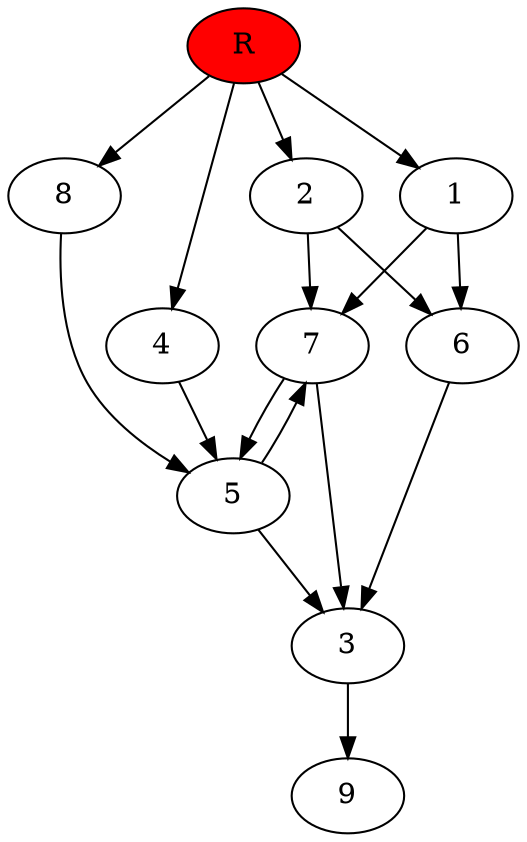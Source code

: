 digraph prb20267 {
	1
	2
	3
	4
	5
	6
	7
	8
	R [fillcolor="#ff0000" style=filled]
	1 -> 6
	1 -> 7
	2 -> 6
	2 -> 7
	3 -> 9
	4 -> 5
	5 -> 3
	5 -> 7
	6 -> 3
	7 -> 3
	7 -> 5
	8 -> 5
	R -> 1
	R -> 2
	R -> 4
	R -> 8
}
